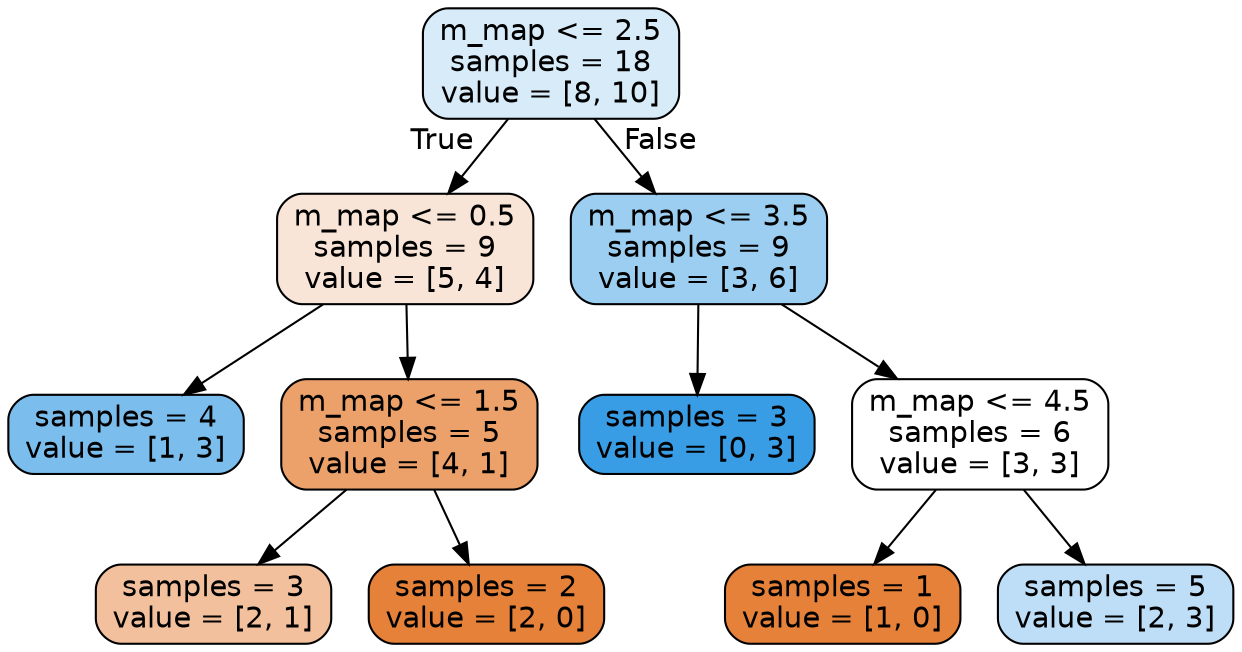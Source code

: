 digraph Tree {
node [shape=box, style="filled, rounded", color="black", fontname=helvetica] ;
edge [fontname=helvetica] ;
0 [label="m_map <= 2.5\nsamples = 18\nvalue = [8, 10]", fillcolor="#399de533"] ;
1 [label="m_map <= 0.5\nsamples = 9\nvalue = [5, 4]", fillcolor="#e5813933"] ;
0 -> 1 [labeldistance=2.5, labelangle=45, headlabel="True"] ;
2 [label="samples = 4\nvalue = [1, 3]", fillcolor="#399de5aa"] ;
1 -> 2 ;
3 [label="m_map <= 1.5\nsamples = 5\nvalue = [4, 1]", fillcolor="#e58139bf"] ;
1 -> 3 ;
4 [label="samples = 3\nvalue = [2, 1]", fillcolor="#e581397f"] ;
3 -> 4 ;
5 [label="samples = 2\nvalue = [2, 0]", fillcolor="#e58139ff"] ;
3 -> 5 ;
6 [label="m_map <= 3.5\nsamples = 9\nvalue = [3, 6]", fillcolor="#399de57f"] ;
0 -> 6 [labeldistance=2.5, labelangle=-45, headlabel="False"] ;
7 [label="samples = 3\nvalue = [0, 3]", fillcolor="#399de5ff"] ;
6 -> 7 ;
8 [label="m_map <= 4.5\nsamples = 6\nvalue = [3, 3]", fillcolor="#e5813900"] ;
6 -> 8 ;
9 [label="samples = 1\nvalue = [1, 0]", fillcolor="#e58139ff"] ;
8 -> 9 ;
10 [label="samples = 5\nvalue = [2, 3]", fillcolor="#399de555"] ;
8 -> 10 ;
}